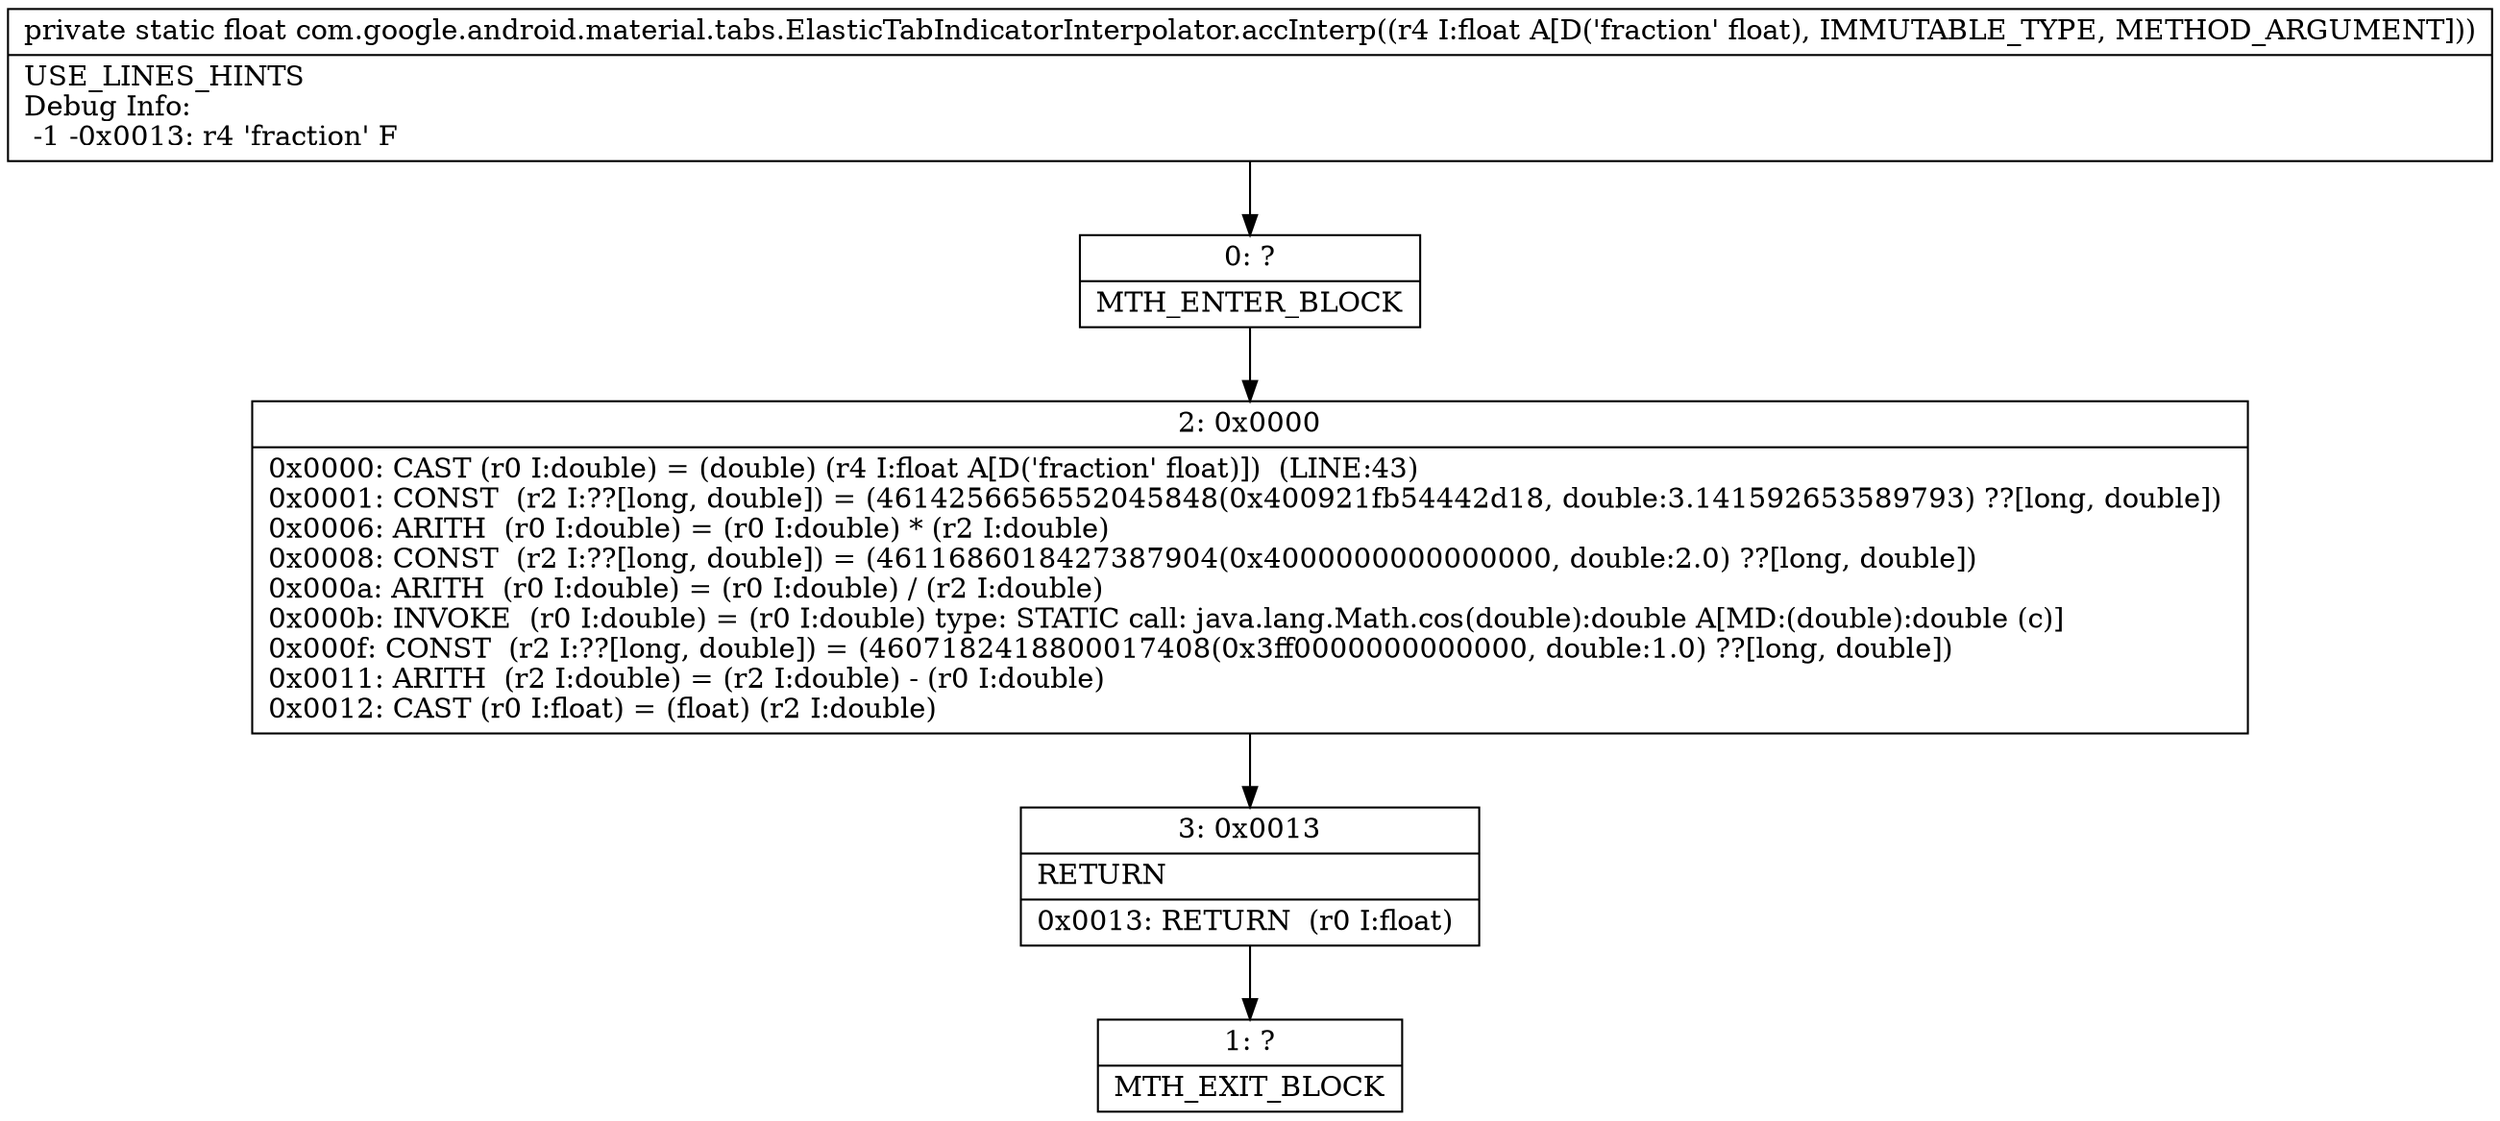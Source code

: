 digraph "CFG forcom.google.android.material.tabs.ElasticTabIndicatorInterpolator.accInterp(F)F" {
Node_0 [shape=record,label="{0\:\ ?|MTH_ENTER_BLOCK\l}"];
Node_2 [shape=record,label="{2\:\ 0x0000|0x0000: CAST (r0 I:double) = (double) (r4 I:float A[D('fraction' float)])  (LINE:43)\l0x0001: CONST  (r2 I:??[long, double]) = (4614256656552045848(0x400921fb54442d18, double:3.141592653589793) ??[long, double]) \l0x0006: ARITH  (r0 I:double) = (r0 I:double) * (r2 I:double) \l0x0008: CONST  (r2 I:??[long, double]) = (4611686018427387904(0x4000000000000000, double:2.0) ??[long, double]) \l0x000a: ARITH  (r0 I:double) = (r0 I:double) \/ (r2 I:double) \l0x000b: INVOKE  (r0 I:double) = (r0 I:double) type: STATIC call: java.lang.Math.cos(double):double A[MD:(double):double (c)]\l0x000f: CONST  (r2 I:??[long, double]) = (4607182418800017408(0x3ff0000000000000, double:1.0) ??[long, double]) \l0x0011: ARITH  (r2 I:double) = (r2 I:double) \- (r0 I:double) \l0x0012: CAST (r0 I:float) = (float) (r2 I:double) \l}"];
Node_3 [shape=record,label="{3\:\ 0x0013|RETURN\l|0x0013: RETURN  (r0 I:float) \l}"];
Node_1 [shape=record,label="{1\:\ ?|MTH_EXIT_BLOCK\l}"];
MethodNode[shape=record,label="{private static float com.google.android.material.tabs.ElasticTabIndicatorInterpolator.accInterp((r4 I:float A[D('fraction' float), IMMUTABLE_TYPE, METHOD_ARGUMENT]))  | USE_LINES_HINTS\lDebug Info:\l  \-1 \-0x0013: r4 'fraction' F\l}"];
MethodNode -> Node_0;Node_0 -> Node_2;
Node_2 -> Node_3;
Node_3 -> Node_1;
}

